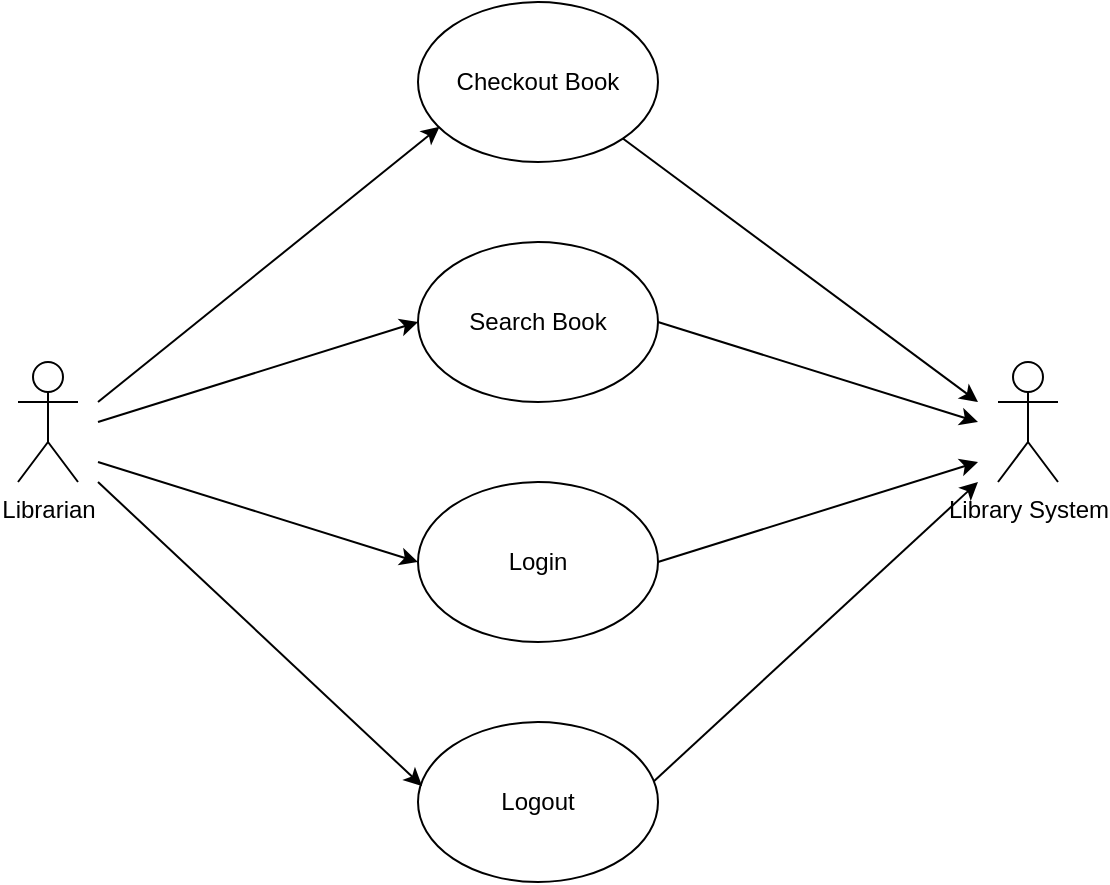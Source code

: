 <mxfile version="12.8.1" type="github">
  <diagram id="ib67aEugBml_CZ-fISX1" name="Page-1">
    <mxGraphModel dx="1422" dy="794" grid="1" gridSize="10" guides="1" tooltips="1" connect="1" arrows="1" fold="1" page="1" pageScale="1" pageWidth="850" pageHeight="1100" math="0" shadow="0">
      <root>
        <mxCell id="0" />
        <mxCell id="1" parent="0" />
        <mxCell id="eAcOTcTCXuirqR0JLokp-1" value="Librarian" style="shape=umlActor;verticalLabelPosition=bottom;labelBackgroundColor=#ffffff;verticalAlign=top;html=1;outlineConnect=0;" parent="1" vertex="1">
          <mxGeometry x="160" y="220" width="30" height="60" as="geometry" />
        </mxCell>
        <mxCell id="eAcOTcTCXuirqR0JLokp-2" value="Checkout Book" style="ellipse;whiteSpace=wrap;html=1;" parent="1" vertex="1">
          <mxGeometry x="360" y="40" width="120" height="80" as="geometry" />
        </mxCell>
        <mxCell id="eAcOTcTCXuirqR0JLokp-3" value="Search Book" style="ellipse;whiteSpace=wrap;html=1;" parent="1" vertex="1">
          <mxGeometry x="360" y="160" width="120" height="80" as="geometry" />
        </mxCell>
        <mxCell id="eAcOTcTCXuirqR0JLokp-4" value="Login" style="ellipse;whiteSpace=wrap;html=1;" parent="1" vertex="1">
          <mxGeometry x="360" y="280" width="120" height="80" as="geometry" />
        </mxCell>
        <mxCell id="eAcOTcTCXuirqR0JLokp-5" value="Logout" style="ellipse;whiteSpace=wrap;html=1;" parent="1" vertex="1">
          <mxGeometry x="360" y="400" width="120" height="80" as="geometry" />
        </mxCell>
        <mxCell id="eAcOTcTCXuirqR0JLokp-6" value="Library System" style="shape=umlActor;verticalLabelPosition=bottom;labelBackgroundColor=#ffffff;verticalAlign=top;html=1;outlineConnect=0;" parent="1" vertex="1">
          <mxGeometry x="650" y="220" width="30" height="60" as="geometry" />
        </mxCell>
        <mxCell id="eAcOTcTCXuirqR0JLokp-8" value="" style="endArrow=classic;html=1;entryX=0.09;entryY=0.78;entryDx=0;entryDy=0;entryPerimeter=0;" parent="1" target="eAcOTcTCXuirqR0JLokp-2" edge="1">
          <mxGeometry width="50" height="50" relative="1" as="geometry">
            <mxPoint x="200" y="240" as="sourcePoint" />
            <mxPoint x="530" y="240" as="targetPoint" />
          </mxGeometry>
        </mxCell>
        <mxCell id="eAcOTcTCXuirqR0JLokp-9" value="" style="endArrow=classic;html=1;entryX=0;entryY=0.5;entryDx=0;entryDy=0;" parent="1" target="eAcOTcTCXuirqR0JLokp-3" edge="1">
          <mxGeometry width="50" height="50" relative="1" as="geometry">
            <mxPoint x="200" y="250" as="sourcePoint" />
            <mxPoint x="250" y="200" as="targetPoint" />
          </mxGeometry>
        </mxCell>
        <mxCell id="eAcOTcTCXuirqR0JLokp-10" value="" style="endArrow=classic;html=1;entryX=0;entryY=0.5;entryDx=0;entryDy=0;" parent="1" target="eAcOTcTCXuirqR0JLokp-4" edge="1">
          <mxGeometry width="50" height="50" relative="1" as="geometry">
            <mxPoint x="200" y="270" as="sourcePoint" />
            <mxPoint x="530" y="240" as="targetPoint" />
          </mxGeometry>
        </mxCell>
        <mxCell id="eAcOTcTCXuirqR0JLokp-11" value="" style="endArrow=classic;html=1;entryX=0.017;entryY=0.4;entryDx=0;entryDy=0;entryPerimeter=0;" parent="1" target="eAcOTcTCXuirqR0JLokp-5" edge="1">
          <mxGeometry width="50" height="50" relative="1" as="geometry">
            <mxPoint x="200" y="280" as="sourcePoint" />
            <mxPoint x="530" y="240" as="targetPoint" />
          </mxGeometry>
        </mxCell>
        <mxCell id="eAcOTcTCXuirqR0JLokp-12" value="" style="endArrow=classic;html=1;exitX=1;exitY=1;exitDx=0;exitDy=0;" parent="1" source="eAcOTcTCXuirqR0JLokp-2" edge="1">
          <mxGeometry width="50" height="50" relative="1" as="geometry">
            <mxPoint x="480" y="290" as="sourcePoint" />
            <mxPoint x="640" y="240" as="targetPoint" />
          </mxGeometry>
        </mxCell>
        <mxCell id="eAcOTcTCXuirqR0JLokp-13" value="" style="endArrow=classic;html=1;exitX=1;exitY=0.5;exitDx=0;exitDy=0;" parent="1" source="eAcOTcTCXuirqR0JLokp-3" edge="1">
          <mxGeometry width="50" height="50" relative="1" as="geometry">
            <mxPoint x="480" y="290" as="sourcePoint" />
            <mxPoint x="640" y="250" as="targetPoint" />
          </mxGeometry>
        </mxCell>
        <mxCell id="eAcOTcTCXuirqR0JLokp-14" value="" style="endArrow=classic;html=1;exitX=1;exitY=0.5;exitDx=0;exitDy=0;" parent="1" source="eAcOTcTCXuirqR0JLokp-4" edge="1">
          <mxGeometry width="50" height="50" relative="1" as="geometry">
            <mxPoint x="480" y="290" as="sourcePoint" />
            <mxPoint x="640" y="270" as="targetPoint" />
          </mxGeometry>
        </mxCell>
        <mxCell id="eAcOTcTCXuirqR0JLokp-16" value="" style="endArrow=classic;html=1;exitX=0.983;exitY=0.37;exitDx=0;exitDy=0;exitPerimeter=0;" parent="1" source="eAcOTcTCXuirqR0JLokp-5" edge="1">
          <mxGeometry width="50" height="50" relative="1" as="geometry">
            <mxPoint x="480" y="290" as="sourcePoint" />
            <mxPoint x="640" y="280" as="targetPoint" />
          </mxGeometry>
        </mxCell>
      </root>
    </mxGraphModel>
  </diagram>
</mxfile>
